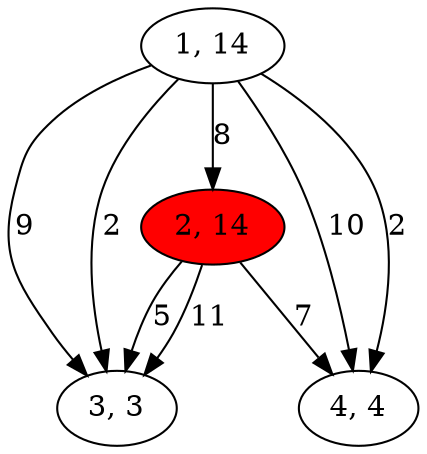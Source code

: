 digraph G{
1[label="1, 14"]
2[label="2, 14"]
3[label="3, 3"]
4[label="4, 4"]
1->4[label="10"]
1->3[label="9"]
1->4[label="2"]
1->3[label="2"]
1->2[label="8"]
2[style = filled,fillcolor=red]
2->3[label="5"]
2->3[label="11"]
2->4[label="7"]
}
